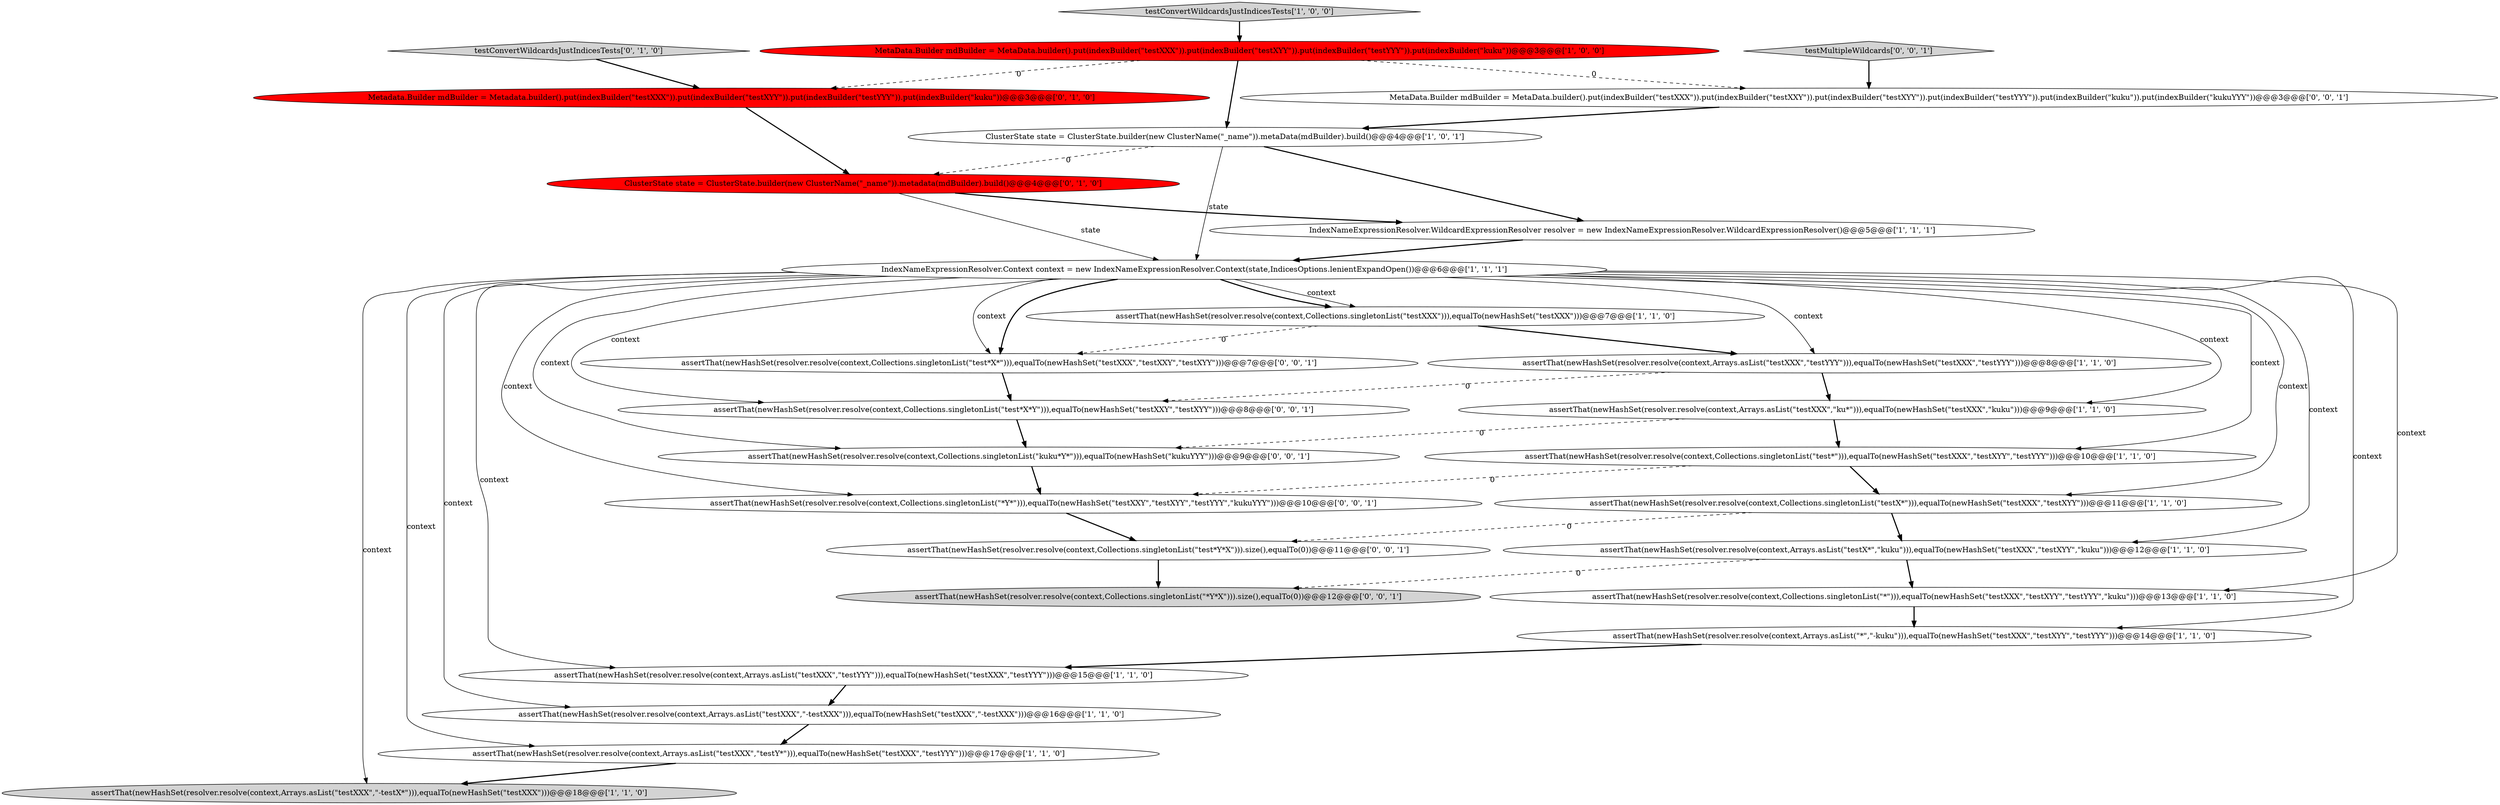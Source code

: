 digraph {
6 [style = filled, label = "testConvertWildcardsJustIndicesTests['1', '0', '0']", fillcolor = lightgray, shape = diamond image = "AAA0AAABBB1BBB"];
10 [style = filled, label = "assertThat(newHashSet(resolver.resolve(context,Arrays.asList(\"testXXX\",\"-testXXX\"))),equalTo(newHashSet(\"testXXX\",\"-testXXX\")))@@@16@@@['1', '1', '0']", fillcolor = white, shape = ellipse image = "AAA0AAABBB1BBB"];
1 [style = filled, label = "assertThat(newHashSet(resolver.resolve(context,Arrays.asList(\"testXXX\",\"testYYY\"))),equalTo(newHashSet(\"testXXX\",\"testYYY\")))@@@8@@@['1', '1', '0']", fillcolor = white, shape = ellipse image = "AAA0AAABBB1BBB"];
2 [style = filled, label = "ClusterState state = ClusterState.builder(new ClusterName(\"_name\")).metaData(mdBuilder).build()@@@4@@@['1', '0', '1']", fillcolor = white, shape = ellipse image = "AAA0AAABBB1BBB"];
4 [style = filled, label = "assertThat(newHashSet(resolver.resolve(context,Arrays.asList(\"*\",\"-kuku\"))),equalTo(newHashSet(\"testXXX\",\"testXYY\",\"testYYY\")))@@@14@@@['1', '1', '0']", fillcolor = white, shape = ellipse image = "AAA0AAABBB1BBB"];
20 [style = filled, label = "MetaData.Builder mdBuilder = MetaData.builder().put(indexBuilder(\"testXXX\")).put(indexBuilder(\"testXXY\")).put(indexBuilder(\"testXYY\")).put(indexBuilder(\"testYYY\")).put(indexBuilder(\"kuku\")).put(indexBuilder(\"kukuYYY\"))@@@3@@@['0', '0', '1']", fillcolor = white, shape = ellipse image = "AAA0AAABBB3BBB"];
25 [style = filled, label = "assertThat(newHashSet(resolver.resolve(context,Collections.singletonList(\"test*X*\"))),equalTo(newHashSet(\"testXXX\",\"testXXY\",\"testXYY\")))@@@7@@@['0', '0', '1']", fillcolor = white, shape = ellipse image = "AAA0AAABBB3BBB"];
15 [style = filled, label = "IndexNameExpressionResolver.Context context = new IndexNameExpressionResolver.Context(state,IndicesOptions.lenientExpandOpen())@@@6@@@['1', '1', '1']", fillcolor = white, shape = ellipse image = "AAA0AAABBB1BBB"];
9 [style = filled, label = "assertThat(newHashSet(resolver.resolve(context,Arrays.asList(\"testXXX\",\"-testX*\"))),equalTo(newHashSet(\"testXXX\")))@@@18@@@['1', '1', '0']", fillcolor = lightgray, shape = ellipse image = "AAA0AAABBB1BBB"];
21 [style = filled, label = "assertThat(newHashSet(resolver.resolve(context,Collections.singletonList(\"test*X*Y\"))),equalTo(newHashSet(\"testXXY\",\"testXYY\")))@@@8@@@['0', '0', '1']", fillcolor = white, shape = ellipse image = "AAA0AAABBB3BBB"];
27 [style = filled, label = "assertThat(newHashSet(resolver.resolve(context,Collections.singletonList(\"test*Y*X\"))).size(),equalTo(0))@@@11@@@['0', '0', '1']", fillcolor = white, shape = ellipse image = "AAA0AAABBB3BBB"];
8 [style = filled, label = "assertThat(newHashSet(resolver.resolve(context,Arrays.asList(\"testXXX\",\"ku*\"))),equalTo(newHashSet(\"testXXX\",\"kuku\")))@@@9@@@['1', '1', '0']", fillcolor = white, shape = ellipse image = "AAA0AAABBB1BBB"];
24 [style = filled, label = "assertThat(newHashSet(resolver.resolve(context,Collections.singletonList(\"*Y*X\"))).size(),equalTo(0))@@@12@@@['0', '0', '1']", fillcolor = lightgray, shape = ellipse image = "AAA0AAABBB3BBB"];
26 [style = filled, label = "testMultipleWildcards['0', '0', '1']", fillcolor = lightgray, shape = diamond image = "AAA0AAABBB3BBB"];
11 [style = filled, label = "assertThat(newHashSet(resolver.resolve(context,Collections.singletonList(\"testXXX\"))),equalTo(newHashSet(\"testXXX\")))@@@7@@@['1', '1', '0']", fillcolor = white, shape = ellipse image = "AAA0AAABBB1BBB"];
14 [style = filled, label = "IndexNameExpressionResolver.WildcardExpressionResolver resolver = new IndexNameExpressionResolver.WildcardExpressionResolver()@@@5@@@['1', '1', '1']", fillcolor = white, shape = ellipse image = "AAA0AAABBB1BBB"];
3 [style = filled, label = "assertThat(newHashSet(resolver.resolve(context,Arrays.asList(\"testX*\",\"kuku\"))),equalTo(newHashSet(\"testXXX\",\"testXYY\",\"kuku\")))@@@12@@@['1', '1', '0']", fillcolor = white, shape = ellipse image = "AAA0AAABBB1BBB"];
13 [style = filled, label = "assertThat(newHashSet(resolver.resolve(context,Collections.singletonList(\"*\"))),equalTo(newHashSet(\"testXXX\",\"testXYY\",\"testYYY\",\"kuku\")))@@@13@@@['1', '1', '0']", fillcolor = white, shape = ellipse image = "AAA0AAABBB1BBB"];
18 [style = filled, label = "ClusterState state = ClusterState.builder(new ClusterName(\"_name\")).metadata(mdBuilder).build()@@@4@@@['0', '1', '0']", fillcolor = red, shape = ellipse image = "AAA1AAABBB2BBB"];
7 [style = filled, label = "MetaData.Builder mdBuilder = MetaData.builder().put(indexBuilder(\"testXXX\")).put(indexBuilder(\"testXYY\")).put(indexBuilder(\"testYYY\")).put(indexBuilder(\"kuku\"))@@@3@@@['1', '0', '0']", fillcolor = red, shape = ellipse image = "AAA1AAABBB1BBB"];
12 [style = filled, label = "assertThat(newHashSet(resolver.resolve(context,Collections.singletonList(\"testX*\"))),equalTo(newHashSet(\"testXXX\",\"testXYY\")))@@@11@@@['1', '1', '0']", fillcolor = white, shape = ellipse image = "AAA0AAABBB1BBB"];
17 [style = filled, label = "Metadata.Builder mdBuilder = Metadata.builder().put(indexBuilder(\"testXXX\")).put(indexBuilder(\"testXYY\")).put(indexBuilder(\"testYYY\")).put(indexBuilder(\"kuku\"))@@@3@@@['0', '1', '0']", fillcolor = red, shape = ellipse image = "AAA1AAABBB2BBB"];
16 [style = filled, label = "assertThat(newHashSet(resolver.resolve(context,Collections.singletonList(\"test*\"))),equalTo(newHashSet(\"testXXX\",\"testXYY\",\"testYYY\")))@@@10@@@['1', '1', '0']", fillcolor = white, shape = ellipse image = "AAA0AAABBB1BBB"];
19 [style = filled, label = "testConvertWildcardsJustIndicesTests['0', '1', '0']", fillcolor = lightgray, shape = diamond image = "AAA0AAABBB2BBB"];
5 [style = filled, label = "assertThat(newHashSet(resolver.resolve(context,Arrays.asList(\"testXXX\",\"testY*\"))),equalTo(newHashSet(\"testXXX\",\"testYYY\")))@@@17@@@['1', '1', '0']", fillcolor = white, shape = ellipse image = "AAA0AAABBB1BBB"];
23 [style = filled, label = "assertThat(newHashSet(resolver.resolve(context,Collections.singletonList(\"kuku*Y*\"))),equalTo(newHashSet(\"kukuYYY\")))@@@9@@@['0', '0', '1']", fillcolor = white, shape = ellipse image = "AAA0AAABBB3BBB"];
22 [style = filled, label = "assertThat(newHashSet(resolver.resolve(context,Collections.singletonList(\"*Y*\"))),equalTo(newHashSet(\"testXXY\",\"testXYY\",\"testYYY\",\"kukuYYY\")))@@@10@@@['0', '0', '1']", fillcolor = white, shape = ellipse image = "AAA0AAABBB3BBB"];
0 [style = filled, label = "assertThat(newHashSet(resolver.resolve(context,Arrays.asList(\"testXXX\",\"testYYY\"))),equalTo(newHashSet(\"testXXX\",\"testYYY\")))@@@15@@@['1', '1', '0']", fillcolor = white, shape = ellipse image = "AAA0AAABBB1BBB"];
15->5 [style = solid, label="context"];
8->16 [style = bold, label=""];
16->22 [style = dashed, label="0"];
18->15 [style = solid, label="state"];
1->8 [style = bold, label=""];
5->9 [style = bold, label=""];
11->1 [style = bold, label=""];
7->17 [style = dashed, label="0"];
15->25 [style = bold, label=""];
15->11 [style = solid, label="context"];
8->23 [style = dashed, label="0"];
3->24 [style = dashed, label="0"];
15->22 [style = solid, label="context"];
7->20 [style = dashed, label="0"];
15->9 [style = solid, label="context"];
1->21 [style = dashed, label="0"];
19->17 [style = bold, label=""];
2->15 [style = solid, label="state"];
4->0 [style = bold, label=""];
20->2 [style = bold, label=""];
15->12 [style = solid, label="context"];
0->10 [style = bold, label=""];
23->22 [style = bold, label=""];
10->5 [style = bold, label=""];
15->11 [style = bold, label=""];
22->27 [style = bold, label=""];
15->13 [style = solid, label="context"];
7->2 [style = bold, label=""];
15->1 [style = solid, label="context"];
15->21 [style = solid, label="context"];
15->3 [style = solid, label="context"];
2->14 [style = bold, label=""];
12->27 [style = dashed, label="0"];
11->25 [style = dashed, label="0"];
2->18 [style = dashed, label="0"];
15->0 [style = solid, label="context"];
3->13 [style = bold, label=""];
15->16 [style = solid, label="context"];
15->10 [style = solid, label="context"];
14->15 [style = bold, label=""];
27->24 [style = bold, label=""];
12->3 [style = bold, label=""];
6->7 [style = bold, label=""];
15->8 [style = solid, label="context"];
21->23 [style = bold, label=""];
16->12 [style = bold, label=""];
18->14 [style = bold, label=""];
15->23 [style = solid, label="context"];
17->18 [style = bold, label=""];
26->20 [style = bold, label=""];
25->21 [style = bold, label=""];
15->25 [style = solid, label="context"];
15->4 [style = solid, label="context"];
13->4 [style = bold, label=""];
}
